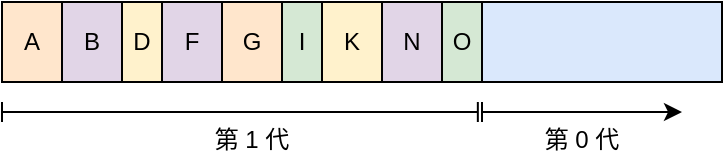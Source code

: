 <mxfile version="13.9.9" type="device"><diagram id="MdW5znwwsVFWy2X1LMuZ" name="第 1 页"><mxGraphModel dx="527" dy="463" grid="1" gridSize="10" guides="1" tooltips="1" connect="1" arrows="1" fold="1" page="1" pageScale="1" pageWidth="827" pageHeight="1169" math="0" shadow="0"><root><mxCell id="0"/><mxCell id="1" parent="0"/><mxCell id="P5lW9tbwBjJaJNHwM_pW-1" value="" style="rounded=0;whiteSpace=wrap;html=1;fillColor=#dae8fc;" parent="1" vertex="1"><mxGeometry x="190" y="240" width="360" height="40" as="geometry"/></mxCell><mxCell id="P5lW9tbwBjJaJNHwM_pW-2" value="A" style="rounded=0;whiteSpace=wrap;html=1;fillColor=#ffe6cc;" parent="1" vertex="1"><mxGeometry x="190" y="240" width="30" height="40" as="geometry"/></mxCell><mxCell id="P5lW9tbwBjJaJNHwM_pW-7" value="D" style="rounded=0;whiteSpace=wrap;html=1;fillColor=#fff2cc;" parent="1" vertex="1"><mxGeometry x="250" y="240" width="20" height="40" as="geometry"/></mxCell><mxCell id="DdzqEhO3DBl7wpTAK5M_-1" value="B" style="rounded=0;whiteSpace=wrap;html=1;fillColor=#e1d5e7;" parent="1" vertex="1"><mxGeometry x="220" y="240" width="30" height="40" as="geometry"/></mxCell><mxCell id="DdzqEhO3DBl7wpTAK5M_-14" value="" style="group" parent="1" vertex="1" connectable="0"><mxGeometry x="430" y="290" width="100" height="10" as="geometry"/></mxCell><mxCell id="DdzqEhO3DBl7wpTAK5M_-12" value="" style="endArrow=none;html=1;" parent="DdzqEhO3DBl7wpTAK5M_-14" edge="1"><mxGeometry width="50" height="50" relative="1" as="geometry"><mxPoint y="10" as="sourcePoint"/><mxPoint as="targetPoint"/></mxGeometry></mxCell><mxCell id="DdzqEhO3DBl7wpTAK5M_-13" value="" style="endArrow=classic;html=1;" parent="DdzqEhO3DBl7wpTAK5M_-14" edge="1"><mxGeometry width="50" height="50" relative="1" as="geometry"><mxPoint y="5" as="sourcePoint"/><mxPoint x="100" y="5" as="targetPoint"/></mxGeometry></mxCell><mxCell id="DdzqEhO3DBl7wpTAK5M_-17" value="第 0 代" style="text;html=1;strokeColor=none;fillColor=none;align=center;verticalAlign=middle;whiteSpace=wrap;rounded=0;" parent="1" vertex="1"><mxGeometry x="450" y="300" width="60" height="18" as="geometry"/></mxCell><mxCell id="GTc1iP37h7RspiPqKEMF-3" value="" style="endArrow=none;html=1;" parent="1" edge="1"><mxGeometry width="50" height="50" relative="1" as="geometry"><mxPoint x="190" y="295" as="sourcePoint"/><mxPoint x="428" y="295" as="targetPoint"/></mxGeometry></mxCell><mxCell id="GTc1iP37h7RspiPqKEMF-5" value="" style="endArrow=none;html=1;" parent="1" edge="1"><mxGeometry x="190" y="290" width="50" height="50" as="geometry"><mxPoint x="190" y="300" as="sourcePoint"/><mxPoint x="190" y="290" as="targetPoint"/></mxGeometry></mxCell><mxCell id="GTc1iP37h7RspiPqKEMF-7" value="" style="endArrow=none;html=1;" parent="1" edge="1"><mxGeometry x="427.92" y="290" width="50" height="50" as="geometry"><mxPoint x="427.92" y="300" as="sourcePoint"/><mxPoint x="427.92" y="290" as="targetPoint"/><Array as="points"><mxPoint x="427.92" y="300"/></Array></mxGeometry></mxCell><mxCell id="GTc1iP37h7RspiPqKEMF-8" value="第 1 代" style="text;html=1;strokeColor=none;fillColor=none;align=center;verticalAlign=middle;whiteSpace=wrap;rounded=0;" parent="1" vertex="1"><mxGeometry x="285" y="300" width="60" height="18" as="geometry"/></mxCell><mxCell id="u_MZQX1WH3rDbIxR3TpT-1" value="F" style="rounded=0;whiteSpace=wrap;html=1;fillColor=#e1d5e7;" parent="1" vertex="1"><mxGeometry x="270" y="240" width="30" height="40" as="geometry"/></mxCell><mxCell id="u_MZQX1WH3rDbIxR3TpT-2" value="G" style="rounded=0;whiteSpace=wrap;html=1;fillColor=#ffe6cc;" parent="1" vertex="1"><mxGeometry x="300" y="240" width="30" height="40" as="geometry"/></mxCell><mxCell id="u_MZQX1WH3rDbIxR3TpT-4" value="I" style="rounded=0;whiteSpace=wrap;html=1;fillColor=#d5e8d4;" parent="1" vertex="1"><mxGeometry x="330" y="240" width="20" height="40" as="geometry"/></mxCell><mxCell id="u_MZQX1WH3rDbIxR3TpT-6" value="K" style="rounded=0;whiteSpace=wrap;html=1;fillColor=#fff2cc;" parent="1" vertex="1"><mxGeometry x="350" y="240" width="30" height="40" as="geometry"/></mxCell><mxCell id="PQmGlPg1dWDe5WEgqTiU-3" value="N" style="rounded=0;whiteSpace=wrap;html=1;fillColor=#e1d5e7;" parent="1" vertex="1"><mxGeometry x="380" y="240" width="30" height="40" as="geometry"/></mxCell><mxCell id="PQmGlPg1dWDe5WEgqTiU-5" value="O" style="rounded=0;whiteSpace=wrap;html=1;fillColor=#d5e8d4;" parent="1" vertex="1"><mxGeometry x="410" y="240" width="20" height="40" as="geometry"/></mxCell></root></mxGraphModel></diagram></mxfile>